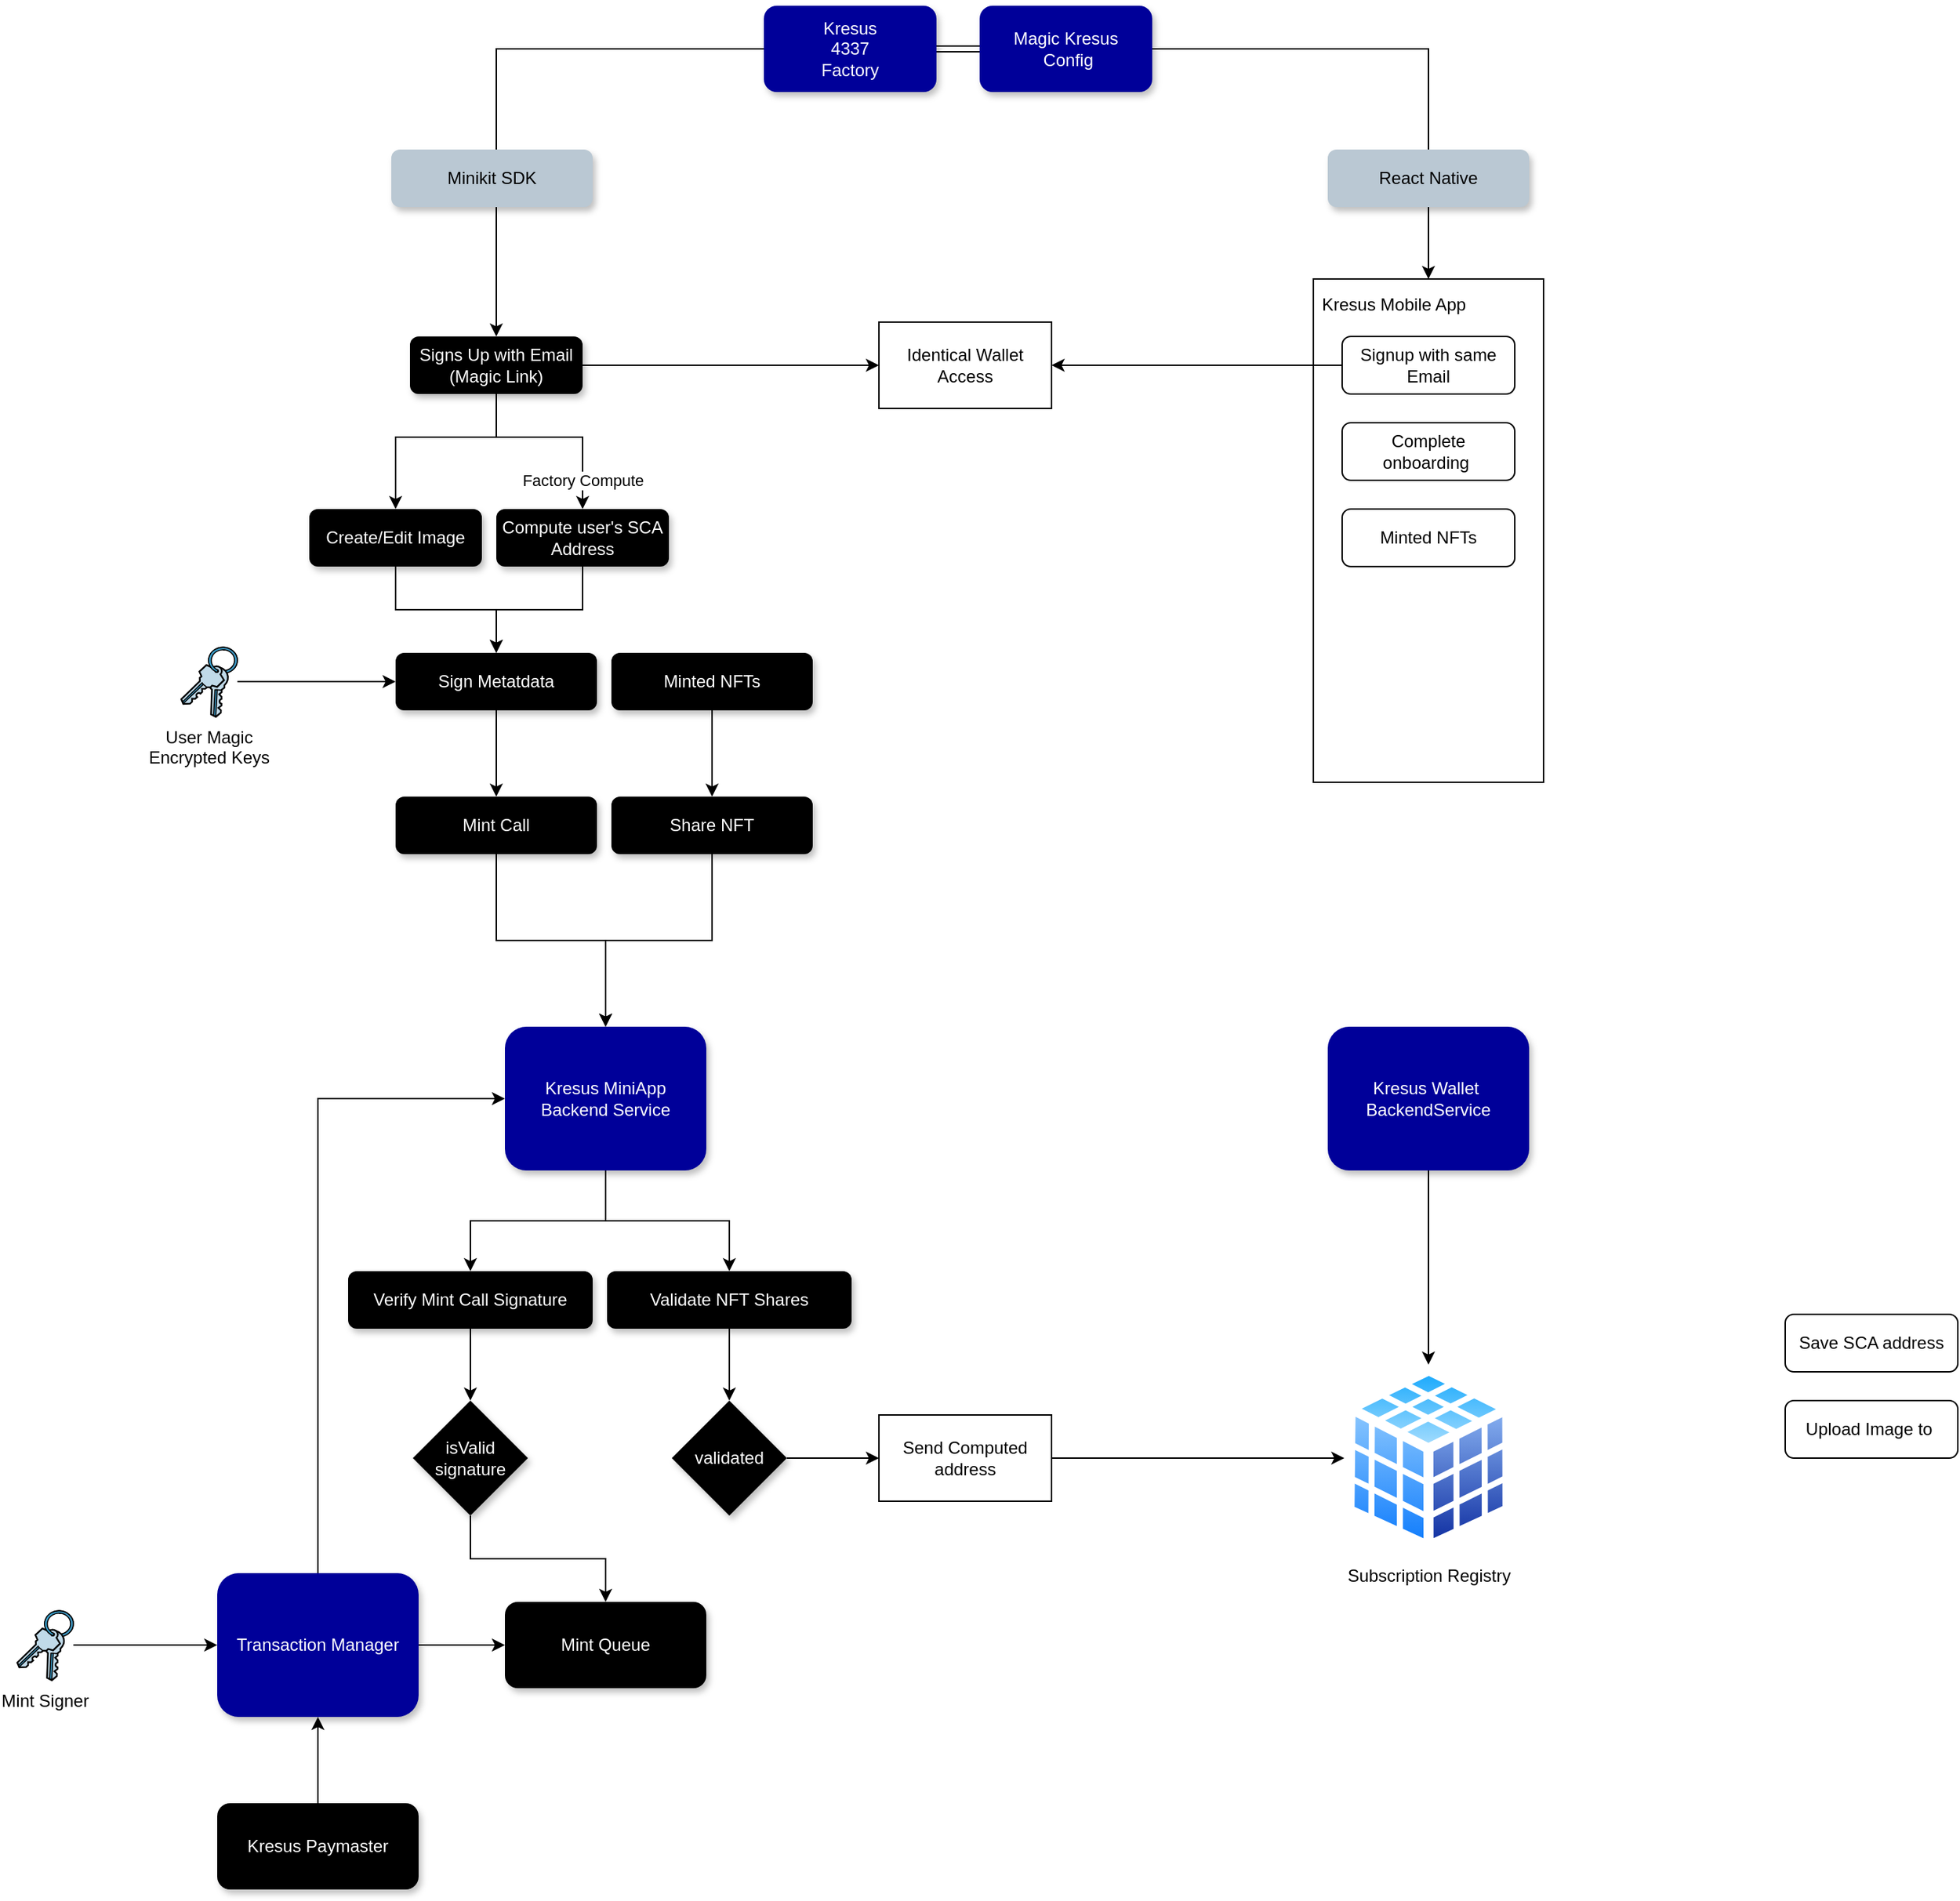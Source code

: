 <mxfile version="26.1.1">
  <diagram name="Page-1" id="EKsOD42DdvIz5vcE3mQu">
    <mxGraphModel dx="2564" dy="846" grid="1" gridSize="10" guides="1" tooltips="1" connect="1" arrows="1" fold="1" page="1" pageScale="1" pageWidth="850" pageHeight="1100" math="0" shadow="0">
      <root>
        <mxCell id="0" />
        <mxCell id="1" parent="0" />
        <mxCell id="NqGFsDSJCZWuU0SmbqEO-53" style="edgeStyle=orthogonalEdgeStyle;rounded=0;orthogonalLoop=1;jettySize=auto;html=1;" edge="1" parent="1" source="NqGFsDSJCZWuU0SmbqEO-23" target="NqGFsDSJCZWuU0SmbqEO-52">
          <mxGeometry relative="1" as="geometry" />
        </mxCell>
        <mxCell id="NqGFsDSJCZWuU0SmbqEO-55" value="" style="edgeStyle=orthogonalEdgeStyle;rounded=0;orthogonalLoop=1;jettySize=auto;html=1;" edge="1" parent="1" source="NqGFsDSJCZWuU0SmbqEO-23" target="NqGFsDSJCZWuU0SmbqEO-26">
          <mxGeometry relative="1" as="geometry">
            <Array as="points">
              <mxPoint x="174" y="530" />
              <mxPoint x="234" y="530" />
            </Array>
          </mxGeometry>
        </mxCell>
        <mxCell id="NqGFsDSJCZWuU0SmbqEO-61" value="Factory Compute" style="edgeLabel;html=1;align=center;verticalAlign=middle;resizable=0;points=[];" vertex="1" connectable="0" parent="NqGFsDSJCZWuU0SmbqEO-55">
          <mxGeometry x="-0.193" relative="1" as="geometry">
            <mxPoint x="33" y="30" as="offset" />
          </mxGeometry>
        </mxCell>
        <mxCell id="NqGFsDSJCZWuU0SmbqEO-62" style="edgeStyle=orthogonalEdgeStyle;rounded=0;orthogonalLoop=1;jettySize=auto;html=1;" edge="1" parent="1" source="NqGFsDSJCZWuU0SmbqEO-23" target="NqGFsDSJCZWuU0SmbqEO-29">
          <mxGeometry relative="1" as="geometry">
            <Array as="points">
              <mxPoint x="174" y="530" />
              <mxPoint x="104" y="530" />
            </Array>
          </mxGeometry>
        </mxCell>
        <mxCell id="NqGFsDSJCZWuU0SmbqEO-23" value="Signs Up with Email&lt;br&gt;(Magic Link)" style="rounded=1;whiteSpace=wrap;html=1;fillColor=#000000;fontColor=#FFFFFF;strokeColor=none;shadow=1;" vertex="1" parent="1">
          <mxGeometry x="114" y="460" width="120" height="40" as="geometry" />
        </mxCell>
        <mxCell id="NqGFsDSJCZWuU0SmbqEO-65" value="" style="edgeStyle=orthogonalEdgeStyle;rounded=0;orthogonalLoop=1;jettySize=auto;html=1;" edge="1" parent="1" source="NqGFsDSJCZWuU0SmbqEO-26" target="NqGFsDSJCZWuU0SmbqEO-64">
          <mxGeometry relative="1" as="geometry" />
        </mxCell>
        <mxCell id="NqGFsDSJCZWuU0SmbqEO-26" value="Compute user&#39;s SCA&lt;br&gt;Address" style="rounded=1;whiteSpace=wrap;html=1;fillColor=#000000;fontColor=#FFFFFF;strokeColor=none;shadow=1;" vertex="1" parent="1">
          <mxGeometry x="174" y="580" width="120" height="40" as="geometry" />
        </mxCell>
        <mxCell id="NqGFsDSJCZWuU0SmbqEO-27" value="Save SCA address" style="rounded=1;whiteSpace=wrap;html=1;" vertex="1" parent="1">
          <mxGeometry x="1070" y="1140" width="120" height="40" as="geometry" />
        </mxCell>
        <mxCell id="NqGFsDSJCZWuU0SmbqEO-66" value="" style="edgeStyle=orthogonalEdgeStyle;rounded=0;orthogonalLoop=1;jettySize=auto;html=1;" edge="1" parent="1" source="NqGFsDSJCZWuU0SmbqEO-29" target="NqGFsDSJCZWuU0SmbqEO-64">
          <mxGeometry relative="1" as="geometry" />
        </mxCell>
        <mxCell id="NqGFsDSJCZWuU0SmbqEO-29" value="Create/Edit Image" style="rounded=1;whiteSpace=wrap;html=1;fillColor=#000000;fontColor=#FFFFFF;strokeColor=none;shadow=1;" vertex="1" parent="1">
          <mxGeometry x="44" y="580" width="120" height="40" as="geometry" />
        </mxCell>
        <mxCell id="NqGFsDSJCZWuU0SmbqEO-30" value="Upload Image to&amp;nbsp;" style="rounded=1;whiteSpace=wrap;html=1;" vertex="1" parent="1">
          <mxGeometry x="1070" y="1200" width="120" height="40" as="geometry" />
        </mxCell>
        <mxCell id="NqGFsDSJCZWuU0SmbqEO-31" value="" style="group" vertex="1" connectable="0" parent="1">
          <mxGeometry x="742" y="420" width="160" height="350" as="geometry" />
        </mxCell>
        <mxCell id="NqGFsDSJCZWuU0SmbqEO-32" value="Kresus Mobile App" style="rounded=0;whiteSpace=wrap;html=1;align=left;verticalAlign=top;spacing=6;" vertex="1" parent="NqGFsDSJCZWuU0SmbqEO-31">
          <mxGeometry width="160" height="350" as="geometry" />
        </mxCell>
        <mxCell id="NqGFsDSJCZWuU0SmbqEO-33" value="Signup with same&lt;br&gt;Email" style="rounded=1;whiteSpace=wrap;html=1;" vertex="1" parent="NqGFsDSJCZWuU0SmbqEO-31">
          <mxGeometry x="20" y="40" width="120" height="40" as="geometry" />
        </mxCell>
        <mxCell id="NqGFsDSJCZWuU0SmbqEO-34" value="Complete onboarding&amp;nbsp;" style="rounded=1;whiteSpace=wrap;html=1;" vertex="1" parent="NqGFsDSJCZWuU0SmbqEO-31">
          <mxGeometry x="20" y="100" width="120" height="40" as="geometry" />
        </mxCell>
        <mxCell id="NqGFsDSJCZWuU0SmbqEO-35" value="Minted NFTs" style="rounded=1;whiteSpace=wrap;html=1;" vertex="1" parent="NqGFsDSJCZWuU0SmbqEO-31">
          <mxGeometry x="20" y="160" width="120" height="40" as="geometry" />
        </mxCell>
        <mxCell id="NqGFsDSJCZWuU0SmbqEO-44" value="" style="edgeStyle=orthogonalEdgeStyle;rounded=0;orthogonalLoop=1;jettySize=auto;html=1;shape=link;" edge="1" parent="1" source="NqGFsDSJCZWuU0SmbqEO-42">
          <mxGeometry relative="1" as="geometry">
            <mxPoint x="510" y="260" as="targetPoint" />
          </mxGeometry>
        </mxCell>
        <mxCell id="NqGFsDSJCZWuU0SmbqEO-106" style="edgeStyle=orthogonalEdgeStyle;rounded=0;orthogonalLoop=1;jettySize=auto;html=1;entryX=0.5;entryY=0;entryDx=0;entryDy=0;" edge="1" parent="1" source="NqGFsDSJCZWuU0SmbqEO-42" target="NqGFsDSJCZWuU0SmbqEO-23">
          <mxGeometry relative="1" as="geometry" />
        </mxCell>
        <mxCell id="NqGFsDSJCZWuU0SmbqEO-42" value="&lt;font style=&quot;color: rgb(255, 255, 255);&quot;&gt;Kresus&lt;br&gt;4337&lt;br&gt;Factory&lt;/font&gt;" style="rounded=1;whiteSpace=wrap;html=1;fillColor=light-dark(#000099, #ededed);strokeColor=none;shadow=1;" vertex="1" parent="1">
          <mxGeometry x="360" y="230" width="120" height="60" as="geometry" />
        </mxCell>
        <mxCell id="NqGFsDSJCZWuU0SmbqEO-107" style="edgeStyle=orthogonalEdgeStyle;rounded=0;orthogonalLoop=1;jettySize=auto;html=1;" edge="1" parent="1" source="NqGFsDSJCZWuU0SmbqEO-48" target="NqGFsDSJCZWuU0SmbqEO-32">
          <mxGeometry relative="1" as="geometry" />
        </mxCell>
        <mxCell id="NqGFsDSJCZWuU0SmbqEO-48" value="&lt;font style=&quot;color: rgb(255, 255, 255);&quot;&gt;Magic Kresus&lt;br&gt;&amp;nbsp;Config&lt;/font&gt;" style="rounded=1;whiteSpace=wrap;html=1;fillColor=light-dark(#000099, #ededed);strokeColor=none;shadow=1;" vertex="1" parent="1">
          <mxGeometry x="510" y="230" width="120" height="60" as="geometry" />
        </mxCell>
        <mxCell id="NqGFsDSJCZWuU0SmbqEO-49" value="Minikit SDK" style="rounded=1;whiteSpace=wrap;html=1;fillColor=#bac8d3;strokeColor=none;shadow=1;" vertex="1" parent="1">
          <mxGeometry x="101" y="330" width="140" height="40" as="geometry" />
        </mxCell>
        <mxCell id="NqGFsDSJCZWuU0SmbqEO-50" value="React Native" style="rounded=1;whiteSpace=wrap;html=1;fillColor=#bac8d3;strokeColor=none;shadow=1;" vertex="1" parent="1">
          <mxGeometry x="752" y="330" width="140" height="40" as="geometry" />
        </mxCell>
        <mxCell id="NqGFsDSJCZWuU0SmbqEO-52" value="Identical Wallet Access" style="rounded=0;whiteSpace=wrap;html=1;" vertex="1" parent="1">
          <mxGeometry x="440" y="450" width="120" height="60" as="geometry" />
        </mxCell>
        <mxCell id="NqGFsDSJCZWuU0SmbqEO-54" style="edgeStyle=orthogonalEdgeStyle;rounded=0;orthogonalLoop=1;jettySize=auto;html=1;" edge="1" parent="1" source="NqGFsDSJCZWuU0SmbqEO-33" target="NqGFsDSJCZWuU0SmbqEO-52">
          <mxGeometry relative="1" as="geometry" />
        </mxCell>
        <mxCell id="NqGFsDSJCZWuU0SmbqEO-72" style="edgeStyle=orthogonalEdgeStyle;rounded=0;orthogonalLoop=1;jettySize=auto;html=1;" edge="1" parent="1" source="NqGFsDSJCZWuU0SmbqEO-63" target="NqGFsDSJCZWuU0SmbqEO-71">
          <mxGeometry relative="1" as="geometry" />
        </mxCell>
        <mxCell id="NqGFsDSJCZWuU0SmbqEO-63" value="Mint Call" style="rounded=1;whiteSpace=wrap;html=1;gradientColor=none;fillColor=#000000;fontColor=#FFFFFF;shadow=1;strokeColor=none;" vertex="1" parent="1">
          <mxGeometry x="104" y="780" width="140" height="40" as="geometry" />
        </mxCell>
        <mxCell id="NqGFsDSJCZWuU0SmbqEO-67" value="" style="edgeStyle=orthogonalEdgeStyle;rounded=0;orthogonalLoop=1;jettySize=auto;html=1;" edge="1" parent="1" source="NqGFsDSJCZWuU0SmbqEO-64" target="NqGFsDSJCZWuU0SmbqEO-63">
          <mxGeometry relative="1" as="geometry" />
        </mxCell>
        <mxCell id="NqGFsDSJCZWuU0SmbqEO-64" value="Sign Metatdata" style="rounded=1;whiteSpace=wrap;html=1;gradientColor=none;fillColor=#000000;fontColor=#FFFFFF;shadow=1;strokeColor=none;" vertex="1" parent="1">
          <mxGeometry x="104" y="680" width="140" height="40" as="geometry" />
        </mxCell>
        <mxCell id="NqGFsDSJCZWuU0SmbqEO-69" style="edgeStyle=orthogonalEdgeStyle;rounded=0;orthogonalLoop=1;jettySize=auto;html=1;" edge="1" parent="1" source="NqGFsDSJCZWuU0SmbqEO-68" target="NqGFsDSJCZWuU0SmbqEO-64">
          <mxGeometry relative="1" as="geometry" />
        </mxCell>
        <mxCell id="NqGFsDSJCZWuU0SmbqEO-68" value="User Magic&lt;div&gt;Encrypted Keys&lt;/div&gt;" style="shape=mxgraph.cisco.misc.keys;html=1;pointerEvents=1;dashed=0;fillColor=#036897;strokeColor=#ffffff;strokeWidth=2;verticalLabelPosition=bottom;verticalAlign=top;align=center;outlineConnect=0;" vertex="1" parent="1">
          <mxGeometry x="-46" y="675.5" width="40" height="49" as="geometry" />
        </mxCell>
        <mxCell id="NqGFsDSJCZWuU0SmbqEO-75" value="" style="edgeStyle=orthogonalEdgeStyle;rounded=0;orthogonalLoop=1;jettySize=auto;html=1;" edge="1" parent="1" source="NqGFsDSJCZWuU0SmbqEO-71" target="NqGFsDSJCZWuU0SmbqEO-73">
          <mxGeometry relative="1" as="geometry" />
        </mxCell>
        <mxCell id="NqGFsDSJCZWuU0SmbqEO-92" style="edgeStyle=orthogonalEdgeStyle;rounded=0;orthogonalLoop=1;jettySize=auto;html=1;entryX=0.5;entryY=0;entryDx=0;entryDy=0;" edge="1" parent="1" source="NqGFsDSJCZWuU0SmbqEO-71" target="NqGFsDSJCZWuU0SmbqEO-90">
          <mxGeometry relative="1" as="geometry" />
        </mxCell>
        <mxCell id="NqGFsDSJCZWuU0SmbqEO-71" value="Kresus MiniApp&lt;br&gt;Backend Service" style="rounded=1;whiteSpace=wrap;html=1;fillColor=#000099;strokeColor=none;labelBorderColor=none;fontColor=#FFFFFF;shadow=1;" vertex="1" parent="1">
          <mxGeometry x="180" y="940" width="140" height="100" as="geometry" />
        </mxCell>
        <mxCell id="NqGFsDSJCZWuU0SmbqEO-77" value="" style="edgeStyle=orthogonalEdgeStyle;rounded=0;orthogonalLoop=1;jettySize=auto;html=1;" edge="1" parent="1" source="NqGFsDSJCZWuU0SmbqEO-73" target="NqGFsDSJCZWuU0SmbqEO-76">
          <mxGeometry relative="1" as="geometry" />
        </mxCell>
        <mxCell id="NqGFsDSJCZWuU0SmbqEO-73" value="Verify Mint Call Signature" style="rounded=1;whiteSpace=wrap;html=1;gradientColor=none;fillColor=#000000;fontColor=#FFFFFF;shadow=1;strokeColor=none;" vertex="1" parent="1">
          <mxGeometry x="71" y="1110" width="170" height="40" as="geometry" />
        </mxCell>
        <mxCell id="NqGFsDSJCZWuU0SmbqEO-85" value="" style="edgeStyle=orthogonalEdgeStyle;rounded=0;orthogonalLoop=1;jettySize=auto;html=1;" edge="1" parent="1" source="NqGFsDSJCZWuU0SmbqEO-76" target="NqGFsDSJCZWuU0SmbqEO-83">
          <mxGeometry relative="1" as="geometry" />
        </mxCell>
        <mxCell id="NqGFsDSJCZWuU0SmbqEO-76" value="isValid&lt;br&gt;signature" style="rhombus;whiteSpace=wrap;html=1;gradientColor=none;fillColor=#000000;fontColor=#FFFFFF;shadow=1;strokeColor=none;" vertex="1" parent="1">
          <mxGeometry x="116" y="1200" width="80" height="80" as="geometry" />
        </mxCell>
        <mxCell id="NqGFsDSJCZWuU0SmbqEO-84" value="" style="edgeStyle=orthogonalEdgeStyle;rounded=0;orthogonalLoop=1;jettySize=auto;html=1;" edge="1" parent="1" source="NqGFsDSJCZWuU0SmbqEO-78" target="NqGFsDSJCZWuU0SmbqEO-83">
          <mxGeometry relative="1" as="geometry" />
        </mxCell>
        <mxCell id="NqGFsDSJCZWuU0SmbqEO-86" style="edgeStyle=orthogonalEdgeStyle;rounded=0;orthogonalLoop=1;jettySize=auto;html=1;entryX=0;entryY=0.5;entryDx=0;entryDy=0;" edge="1" parent="1" source="NqGFsDSJCZWuU0SmbqEO-78" target="NqGFsDSJCZWuU0SmbqEO-71">
          <mxGeometry relative="1" as="geometry">
            <Array as="points">
              <mxPoint x="50" y="990" />
            </Array>
          </mxGeometry>
        </mxCell>
        <mxCell id="NqGFsDSJCZWuU0SmbqEO-78" value="Transaction Manager" style="rounded=1;whiteSpace=wrap;html=1;fillColor=#000099;strokeColor=none;labelBorderColor=none;fontColor=#FFFFFF;shadow=1;" vertex="1" parent="1">
          <mxGeometry x="-20" y="1320" width="140" height="100" as="geometry" />
        </mxCell>
        <mxCell id="NqGFsDSJCZWuU0SmbqEO-80" value="" style="edgeStyle=orthogonalEdgeStyle;rounded=0;orthogonalLoop=1;jettySize=auto;html=1;" edge="1" parent="1" source="NqGFsDSJCZWuU0SmbqEO-79" target="NqGFsDSJCZWuU0SmbqEO-78">
          <mxGeometry relative="1" as="geometry" />
        </mxCell>
        <mxCell id="NqGFsDSJCZWuU0SmbqEO-79" value="Mint Signer" style="shape=mxgraph.cisco.misc.keys;html=1;pointerEvents=1;dashed=0;fillColor=#036897;strokeColor=#ffffff;strokeWidth=2;verticalLabelPosition=bottom;verticalAlign=top;align=center;outlineConnect=0;" vertex="1" parent="1">
          <mxGeometry x="-160" y="1345.5" width="40" height="49" as="geometry" />
        </mxCell>
        <mxCell id="NqGFsDSJCZWuU0SmbqEO-82" value="" style="edgeStyle=orthogonalEdgeStyle;rounded=0;orthogonalLoop=1;jettySize=auto;html=1;" edge="1" parent="1" source="NqGFsDSJCZWuU0SmbqEO-81" target="NqGFsDSJCZWuU0SmbqEO-78">
          <mxGeometry relative="1" as="geometry" />
        </mxCell>
        <mxCell id="NqGFsDSJCZWuU0SmbqEO-81" value="Kresus Paymaster" style="rounded=1;whiteSpace=wrap;html=1;fillColor=#000000;fontColor=#FFFFFF;shadow=1;strokeColor=none;" vertex="1" parent="1">
          <mxGeometry x="-20" y="1480" width="140" height="60" as="geometry" />
        </mxCell>
        <mxCell id="NqGFsDSJCZWuU0SmbqEO-83" value="Mint Queue" style="rounded=1;whiteSpace=wrap;html=1;fillColor=#000000;fontColor=#FFFFFF;shadow=1;strokeColor=none;" vertex="1" parent="1">
          <mxGeometry x="180" y="1340" width="140" height="60" as="geometry" />
        </mxCell>
        <mxCell id="NqGFsDSJCZWuU0SmbqEO-89" style="edgeStyle=orthogonalEdgeStyle;rounded=0;orthogonalLoop=1;jettySize=auto;html=1;" edge="1" parent="1" source="NqGFsDSJCZWuU0SmbqEO-87" target="NqGFsDSJCZWuU0SmbqEO-71">
          <mxGeometry relative="1" as="geometry" />
        </mxCell>
        <mxCell id="NqGFsDSJCZWuU0SmbqEO-87" value="Share NFT" style="rounded=1;whiteSpace=wrap;html=1;gradientColor=none;fillColor=#000000;fontColor=#FFFFFF;shadow=1;strokeColor=none;" vertex="1" parent="1">
          <mxGeometry x="254" y="780" width="140" height="40" as="geometry" />
        </mxCell>
        <mxCell id="NqGFsDSJCZWuU0SmbqEO-94" value="" style="edgeStyle=orthogonalEdgeStyle;rounded=0;orthogonalLoop=1;jettySize=auto;html=1;" edge="1" parent="1" source="NqGFsDSJCZWuU0SmbqEO-90" target="NqGFsDSJCZWuU0SmbqEO-93">
          <mxGeometry relative="1" as="geometry" />
        </mxCell>
        <mxCell id="NqGFsDSJCZWuU0SmbqEO-90" value="Validate NFT Shares" style="rounded=1;whiteSpace=wrap;html=1;gradientColor=none;fillColor=#000000;fontColor=#FFFFFF;shadow=1;strokeColor=none;" vertex="1" parent="1">
          <mxGeometry x="251" y="1110" width="170" height="40" as="geometry" />
        </mxCell>
        <mxCell id="NqGFsDSJCZWuU0SmbqEO-96" value="" style="edgeStyle=orthogonalEdgeStyle;rounded=0;orthogonalLoop=1;jettySize=auto;html=1;" edge="1" parent="1" source="NqGFsDSJCZWuU0SmbqEO-93" target="NqGFsDSJCZWuU0SmbqEO-95">
          <mxGeometry relative="1" as="geometry" />
        </mxCell>
        <mxCell id="NqGFsDSJCZWuU0SmbqEO-93" value="validated" style="rhombus;whiteSpace=wrap;html=1;gradientColor=none;fillColor=#000000;fontColor=#FFFFFF;shadow=1;strokeColor=none;" vertex="1" parent="1">
          <mxGeometry x="296" y="1200" width="80" height="80" as="geometry" />
        </mxCell>
        <mxCell id="NqGFsDSJCZWuU0SmbqEO-100" style="edgeStyle=orthogonalEdgeStyle;rounded=0;orthogonalLoop=1;jettySize=auto;html=1;entryX=0;entryY=0.5;entryDx=0;entryDy=0;" edge="1" parent="1" source="NqGFsDSJCZWuU0SmbqEO-95" target="NqGFsDSJCZWuU0SmbqEO-98">
          <mxGeometry relative="1" as="geometry" />
        </mxCell>
        <mxCell id="NqGFsDSJCZWuU0SmbqEO-95" value="Send Computed address" style="rounded=0;whiteSpace=wrap;html=1;" vertex="1" parent="1">
          <mxGeometry x="440" y="1210" width="120" height="60" as="geometry" />
        </mxCell>
        <mxCell id="NqGFsDSJCZWuU0SmbqEO-99" style="edgeStyle=orthogonalEdgeStyle;rounded=0;orthogonalLoop=1;jettySize=auto;html=1;" edge="1" parent="1" source="NqGFsDSJCZWuU0SmbqEO-97" target="NqGFsDSJCZWuU0SmbqEO-98">
          <mxGeometry relative="1" as="geometry" />
        </mxCell>
        <mxCell id="NqGFsDSJCZWuU0SmbqEO-97" value="Kresus Wallet&amp;nbsp;&lt;div&gt;Backend&lt;span style=&quot;background-color: transparent; color: light-dark(rgb(255, 255, 255), rgb(18, 18, 18));&quot;&gt;Service&lt;/span&gt;&lt;/div&gt;" style="rounded=1;whiteSpace=wrap;html=1;fillColor=#000099;strokeColor=none;labelBorderColor=none;fontColor=#FFFFFF;shadow=1;" vertex="1" parent="1">
          <mxGeometry x="752" y="940" width="140" height="100" as="geometry" />
        </mxCell>
        <mxCell id="NqGFsDSJCZWuU0SmbqEO-98" value="Subscription Registry" style="image;aspect=fixed;perimeter=ellipsePerimeter;html=1;align=center;shadow=0;dashed=0;spacingTop=3;image=img/lib/active_directory/database_cube.svg;" vertex="1" parent="1">
          <mxGeometry x="763.5" y="1175" width="117" height="130" as="geometry" />
        </mxCell>
        <mxCell id="NqGFsDSJCZWuU0SmbqEO-109" value="" style="edgeStyle=orthogonalEdgeStyle;rounded=0;orthogonalLoop=1;jettySize=auto;html=1;" edge="1" parent="1" source="NqGFsDSJCZWuU0SmbqEO-108" target="NqGFsDSJCZWuU0SmbqEO-87">
          <mxGeometry relative="1" as="geometry" />
        </mxCell>
        <mxCell id="NqGFsDSJCZWuU0SmbqEO-108" value="Minted NFTs" style="rounded=1;whiteSpace=wrap;html=1;gradientColor=none;fillColor=#000000;fontColor=#FFFFFF;shadow=1;strokeColor=none;" vertex="1" parent="1">
          <mxGeometry x="254" y="680" width="140" height="40" as="geometry" />
        </mxCell>
      </root>
    </mxGraphModel>
  </diagram>
</mxfile>
